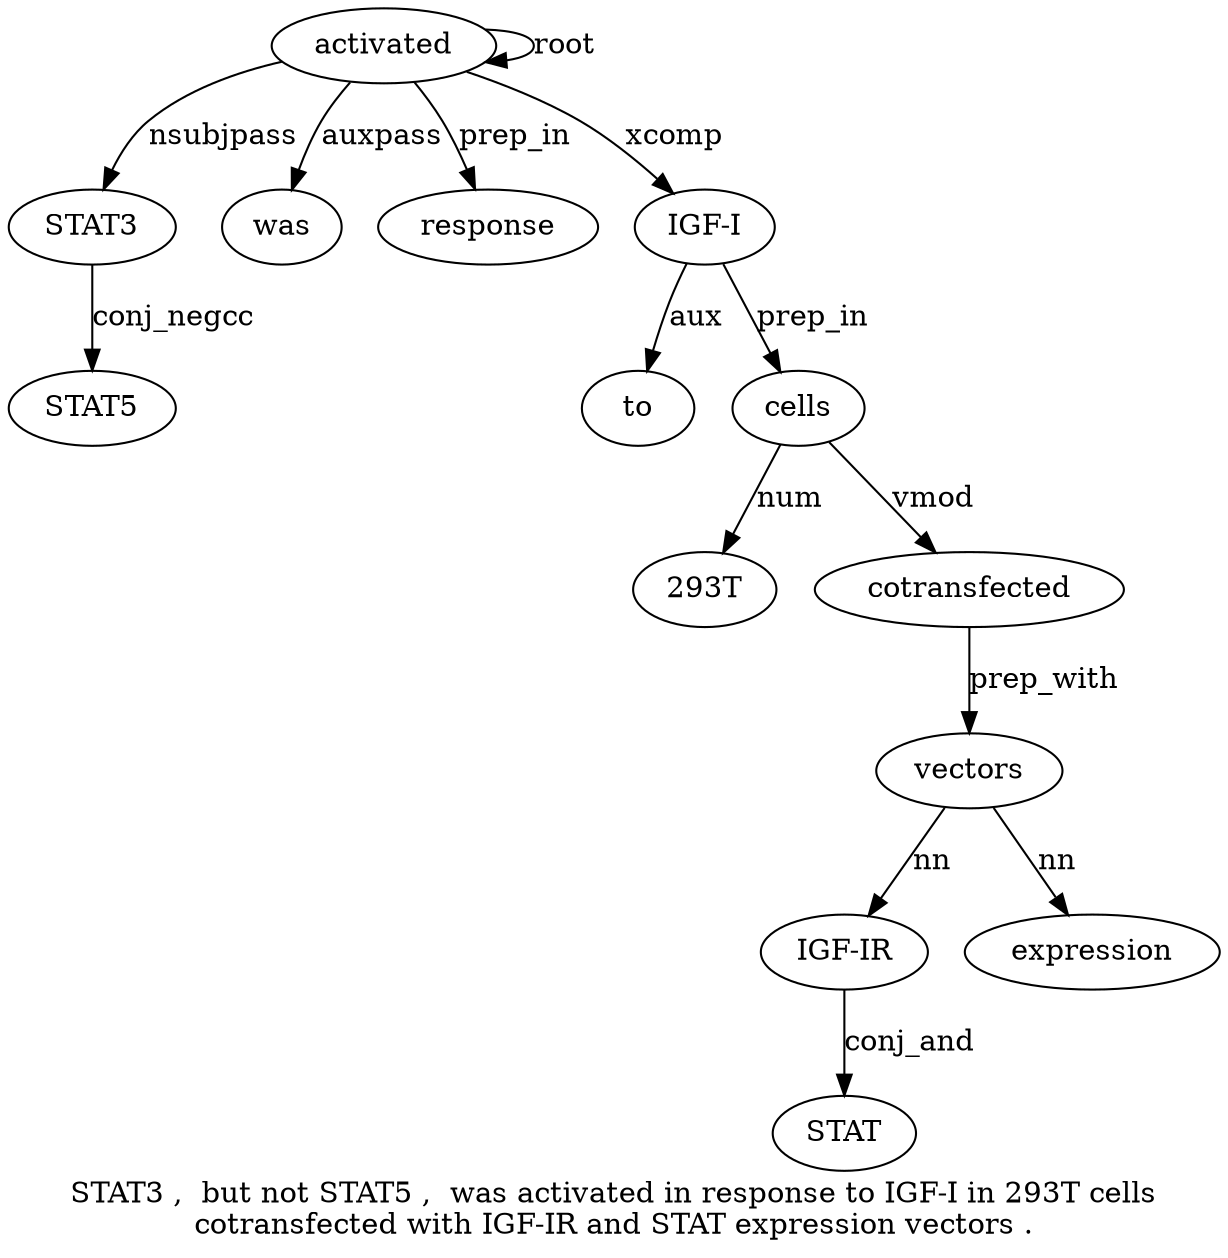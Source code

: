 digraph "STAT3 ,  but not STAT5 ,  was activated in response to IGF-I in 293T cells cotransfected with IGF-IR and STAT expression vectors ." {
label="STAT3 ,  but not STAT5 ,  was activated in response to IGF-I in 293T cells
cotransfected with IGF-IR and STAT expression vectors .";
activated8 [style=filled, fillcolor=white, label=activated];
STAT31 [style=filled, fillcolor=white, label=STAT3];
activated8 -> STAT31  [label=nsubjpass];
STAT5 [style=filled, fillcolor=white, label=STAT5];
STAT31 -> STAT5  [label=conj_negcc];
was7 [style=filled, fillcolor=white, label=was];
activated8 -> was7  [label=auxpass];
activated8 -> activated8  [label=root];
response10 [style=filled, fillcolor=white, label=response];
activated8 -> response10  [label=prep_in];
"IGF-I12" [style=filled, fillcolor=white, label="IGF-I"];
to11 [style=filled, fillcolor=white, label=to];
"IGF-I12" -> to11  [label=aux];
activated8 -> "IGF-I12"  [label=xcomp];
cells15 [style=filled, fillcolor=white, label=cells];
"293T14" [style=filled, fillcolor=white, label="293T"];
cells15 -> "293T14"  [label=num];
"IGF-I12" -> cells15  [label=prep_in];
cotransfected16 [style=filled, fillcolor=white, label=cotransfected];
cells15 -> cotransfected16  [label=vmod];
vectors22 [style=filled, fillcolor=white, label=vectors];
"IGF-IR18" [style=filled, fillcolor=white, label="IGF-IR"];
vectors22 -> "IGF-IR18"  [label=nn];
STAT20 [style=filled, fillcolor=white, label=STAT];
"IGF-IR18" -> STAT20  [label=conj_and];
expression21 [style=filled, fillcolor=white, label=expression];
vectors22 -> expression21  [label=nn];
cotransfected16 -> vectors22  [label=prep_with];
}
